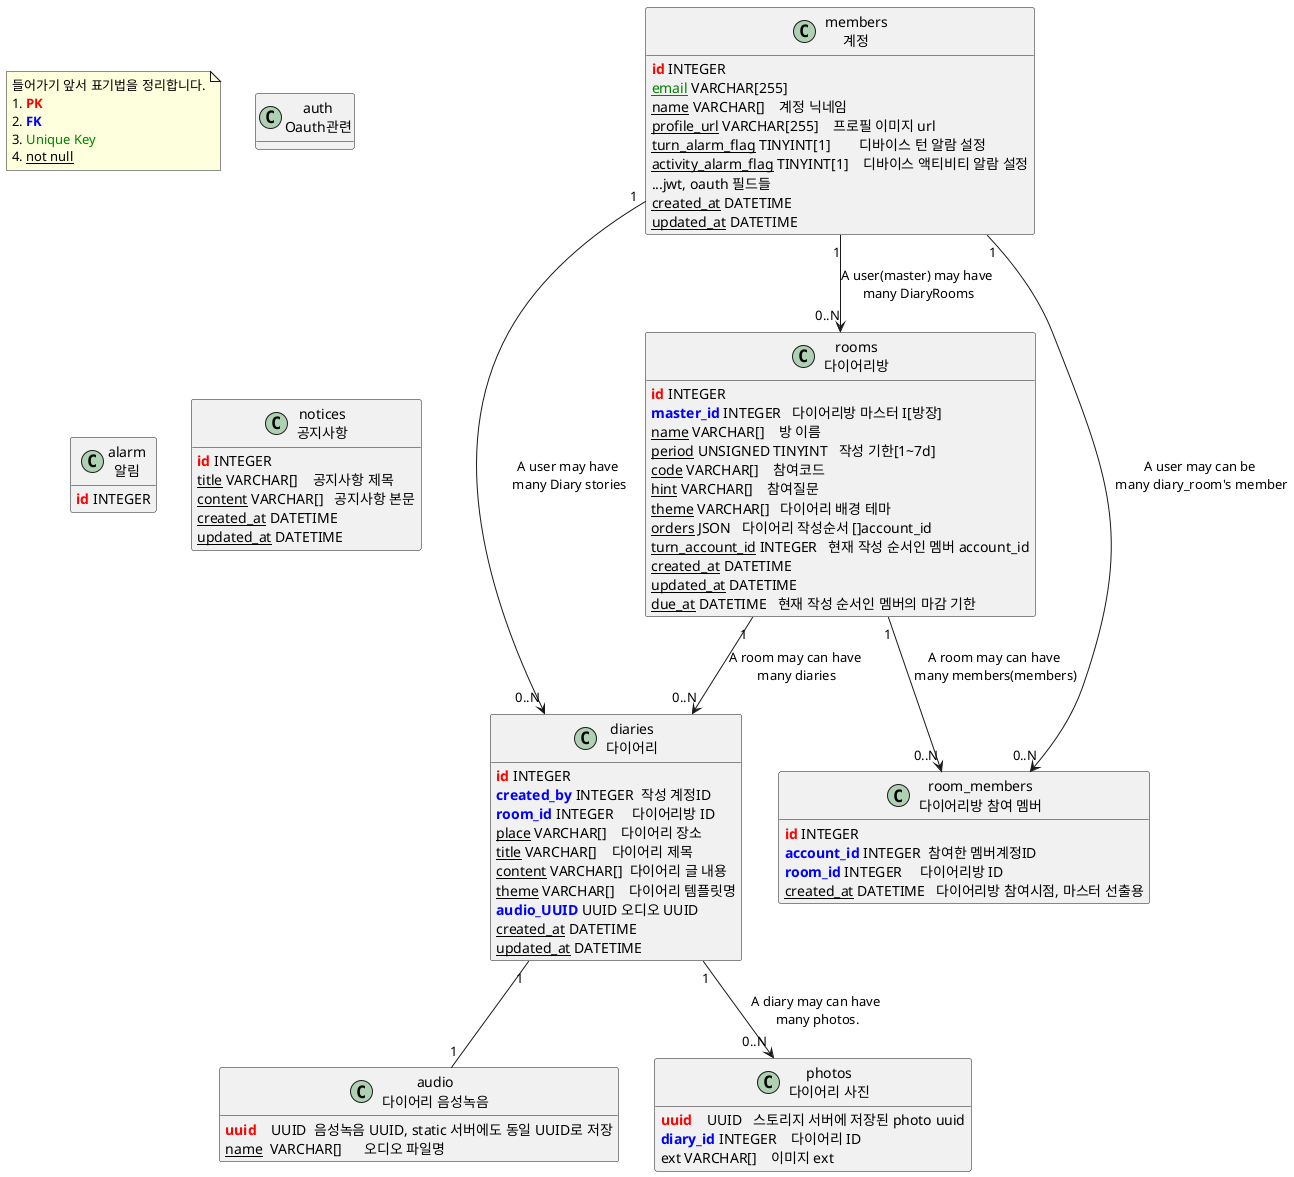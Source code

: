 ' https://gist.github.com/QuantumGhost/0955a45383a0b6c0bc24f9654b3cb561
@startuml
!define Table(name,desc) class name as "desc" << (T) >>
!define pk(x) <color:red><b>x</b></color>
!define fk(x) <color:blue><b>x</b></color>
' 초록색: 유니크키
!define unique(x) <color:green>x</color>
' 밑줄: not null
!define not_null(x) <u>x</u>

hide methods
hide stereotypes

note as N1
    들어가기 앞서 표기법을 정리합니다.
    1. <color:red><b>PK</b></color>
    2. <color:blue><b>FK</b></color>
    3. <color:green>Unique Key</color>
    4. <u>not null</u>
end note

' entities
Table(members, "members\n계정") {
    pk(id) INTEGER
    not_null(unique(email)) VARCHAR[255]
    not_null(name) VARCHAR[]    계정 닉네임
    not_null(profile_url) VARCHAR[255]    프로필 이미지 url
    not_null(turn_alarm_flag) TINYINT[1]        디바이스 턴 알람 설정
    not_null(activity_alarm_flag) TINYINT[1]    디바이스 액티비티 알람 설정
    ...jwt, oauth 필드들
    not_null(created_at) DATETIME
    not_null(updated_at) DATETIME
}

Table(rooms, "rooms\n다이어리방") {
    pk(id) INTEGER
    fk(master_id) INTEGER   다이어리방 마스터 I[방장]
    not_null(name) VARCHAR[]    방 이름
    not_null(period) UNSIGNED TINYINT   작성 기한[1~7d]
    not_null(code) VARCHAR[]    참여코드
    not_null(hint) VARCHAR[]    참여질문
    not_null(theme) VARCHAR[]   다이어리 배경 테마
    not_null(orders) JSON   다이어리 작성순서 []account_id
    not_null(turn_account_id) INTEGER   현재 작성 순서인 멤버 account_id
    not_null(created_at) DATETIME
    not_null(updated_at) DATETIME
    not_null(due_at) DATETIME   현재 작성 순서인 멤버의 마감 기한
}

Table(diaries, "diaries\n다이어리") {
    pk(id) INTEGER
    fk(created_by) INTEGER  작성 계정ID
    fk(room_id) INTEGER     다이어리방 ID
    not_null(place) VARCHAR[]    다이어리 장소
    not_null(title) VARCHAR[]    다이어리 제목
    not_null(content) VARCHAR[]  다이어리 글 내용
    not_null(theme) VARCHAR[]    다이어리 템플릿명
    fk(audio_UUID) UUID 오디오 UUID
    not_null(created_at) DATETIME
    not_null(updated_at) DATETIME
}

Table(room_members, "room_members\n다이어리방 참여 멤버") {
    pk(id) INTEGER
    fk(account_id) INTEGER  참여한 멤버계정ID
    fk(room_id) INTEGER     다이어리방 ID
    not_null(created_at) DATETIME   다이어리방 참여시점, 마스터 선출용
}

Table(audio, "audio\n다이어리 음성녹음") {
    pk(uuid)    UUID  음성녹음 UUID, static 서버에도 동일 UUID로 저장
    not_null(name)  VARCHAR[]      오디오 파일명
    pitch   VARCHAR[]    오디오 피치값 (aos / ios가 서로 다르기 때문에 string)
}

Table(photos, "photos\n다이어리 사진") {
    pk(uuid)    UUID   스토리지 서버에 저장된 photo uuid
    fk(diary_id) INTEGER    다이어리 ID
    ext VARCHAR[]    이미지 ext
}

Table(auth, "auth\nOauth관련") {
}


Table(alarm, "alarm\n알림") {
    pk(id) INTEGER
}

Table(notices, "notices\n공지사항") {
    pk(id) INTEGER
    not_null(title) VARCHAR[]    공지사항 제목
    not_null(content) VARCHAR[]   공지사항 본문
    not_null(created_at) DATETIME
    not_null(updated_at) DATETIME
}


' one-to-one relationship
diaries "1" -- "1" audio

' one to may relationship
members "1" --> "0..N" rooms : "A user(master) may have\n many DiaryRooms"
members "1" --> "0..N" diaries : "A user may have\n many Diary stories"
members "1" --> "0..N" room_members : "A user may can be\n many diary_room's member"
rooms "1" --> "0..N" diaries : "A room may can have\n many diaries"
rooms "1" --> "0..N" room_members : "A room may can have\n many members(members)"
diaries "1" --> "0..N" photos : "A diary may can have\n many photos."
@enduml